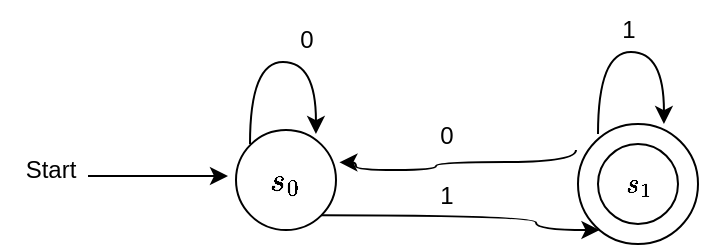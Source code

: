 <mxfile version="22.1.8" type="github">
  <diagram name="Page-1" id="ybzCyzjzrBIjxjXgnPTU">
    <mxGraphModel dx="430" dy="411" grid="1" gridSize="10" guides="1" tooltips="1" connect="1" arrows="1" fold="1" page="1" pageScale="1" pageWidth="827" pageHeight="1169" math="1" shadow="0">
      <root>
        <mxCell id="0" />
        <mxCell id="1" parent="0" />
        <mxCell id="CgL_ZDY28gAJw_bUbSmP-2" value="&lt;font style=&quot;font-size: 14px;&quot;&gt;$$s_0$$&lt;/font&gt;" style="ellipse;whiteSpace=wrap;html=1;aspect=fixed;" vertex="1" parent="1">
          <mxGeometry x="360" y="350" width="50" height="50" as="geometry" />
        </mxCell>
        <mxCell id="CgL_ZDY28gAJw_bUbSmP-4" style="edgeStyle=orthogonalEdgeStyle;rounded=0;orthogonalLoop=1;jettySize=auto;html=1;" edge="1" parent="1">
          <mxGeometry relative="1" as="geometry">
            <mxPoint x="356" y="373" as="targetPoint" />
            <mxPoint x="286" y="373" as="sourcePoint" />
          </mxGeometry>
        </mxCell>
        <mxCell id="CgL_ZDY28gAJw_bUbSmP-3" value="Start" style="text;html=1;align=center;verticalAlign=middle;resizable=0;points=[];autosize=1;strokeColor=none;fillColor=none;" vertex="1" parent="1">
          <mxGeometry x="242" y="355" width="50" height="30" as="geometry" />
        </mxCell>
        <mxCell id="CgL_ZDY28gAJw_bUbSmP-7" value="" style="ellipse;whiteSpace=wrap;html=1;aspect=fixed;" vertex="1" parent="1">
          <mxGeometry x="531" y="347" width="60" height="60" as="geometry" />
        </mxCell>
        <mxCell id="CgL_ZDY28gAJw_bUbSmP-8" value="$$s_1$$" style="ellipse;whiteSpace=wrap;html=1;aspect=fixed;" vertex="1" parent="1">
          <mxGeometry x="541" y="357" width="40" height="40" as="geometry" />
        </mxCell>
        <mxCell id="CgL_ZDY28gAJw_bUbSmP-9" value="1" style="text;html=1;align=center;verticalAlign=middle;resizable=0;points=[];autosize=1;strokeColor=none;fillColor=none;" vertex="1" parent="1">
          <mxGeometry x="450" y="368" width="30" height="30" as="geometry" />
        </mxCell>
        <mxCell id="CgL_ZDY28gAJw_bUbSmP-10" value="" style="curved=1;endArrow=classic;html=1;rounded=0;edgeStyle=orthogonalEdgeStyle;entryX=0.671;entryY=-0.057;entryDx=0;entryDy=0;entryPerimeter=0;exitX=0.2;exitY=0.014;exitDx=0;exitDy=0;exitPerimeter=0;" edge="1" parent="1">
          <mxGeometry width="50" height="50" relative="1" as="geometry">
            <mxPoint x="541" y="352" as="sourcePoint" />
            <mxPoint x="573.97" y="347.03" as="targetPoint" />
            <Array as="points">
              <mxPoint x="541" y="311.02" />
              <mxPoint x="574" y="311.02" />
            </Array>
          </mxGeometry>
        </mxCell>
        <mxCell id="CgL_ZDY28gAJw_bUbSmP-11" value="0" style="text;html=1;align=center;verticalAlign=middle;resizable=0;points=[];autosize=1;strokeColor=none;fillColor=none;" vertex="1" parent="1">
          <mxGeometry x="380" y="290" width="30" height="30" as="geometry" />
        </mxCell>
        <mxCell id="CgL_ZDY28gAJw_bUbSmP-12" value="" style="curved=1;endArrow=classic;html=1;rounded=0;edgeStyle=orthogonalEdgeStyle;entryX=0.671;entryY=-0.057;entryDx=0;entryDy=0;entryPerimeter=0;exitX=0.2;exitY=0.014;exitDx=0;exitDy=0;exitPerimeter=0;" edge="1" parent="1">
          <mxGeometry width="50" height="50" relative="1" as="geometry">
            <mxPoint x="367" y="356.98" as="sourcePoint" />
            <mxPoint x="399.97" y="352.01" as="targetPoint" />
            <Array as="points">
              <mxPoint x="367" y="316" />
              <mxPoint x="400" y="316" />
            </Array>
          </mxGeometry>
        </mxCell>
        <mxCell id="CgL_ZDY28gAJw_bUbSmP-13" value="1" style="text;html=1;align=center;verticalAlign=middle;resizable=0;points=[];autosize=1;strokeColor=none;fillColor=none;" vertex="1" parent="1">
          <mxGeometry x="541" y="285" width="30" height="30" as="geometry" />
        </mxCell>
        <mxCell id="CgL_ZDY28gAJw_bUbSmP-16" value="" style="curved=1;endArrow=classic;html=1;rounded=0;edgeStyle=orthogonalEdgeStyle;exitX=1;exitY=1;exitDx=0;exitDy=0;" edge="1" parent="1" source="CgL_ZDY28gAJw_bUbSmP-2" target="CgL_ZDY28gAJw_bUbSmP-7">
          <mxGeometry width="50" height="50" relative="1" as="geometry">
            <mxPoint x="400" y="399.97" as="sourcePoint" />
            <mxPoint x="510" y="370" as="targetPoint" />
            <Array as="points">
              <mxPoint x="510" y="393" />
              <mxPoint x="510" y="400" />
            </Array>
          </mxGeometry>
        </mxCell>
        <mxCell id="CgL_ZDY28gAJw_bUbSmP-17" value="" style="curved=1;endArrow=classic;html=1;rounded=0;edgeStyle=orthogonalEdgeStyle;entryX=1.034;entryY=0.323;entryDx=0;entryDy=0;entryPerimeter=0;" edge="1" parent="1" target="CgL_ZDY28gAJw_bUbSmP-2">
          <mxGeometry width="50" height="50" relative="1" as="geometry">
            <mxPoint x="530" y="360" as="sourcePoint" />
            <mxPoint x="419.7" y="361.55" as="targetPoint" />
            <Array as="points">
              <mxPoint x="530" y="366" />
              <mxPoint x="460" y="366" />
              <mxPoint x="460" y="370" />
              <mxPoint x="420" y="370" />
              <mxPoint x="420" y="366" />
            </Array>
          </mxGeometry>
        </mxCell>
        <mxCell id="CgL_ZDY28gAJw_bUbSmP-18" value="0" style="text;html=1;align=center;verticalAlign=middle;resizable=0;points=[];autosize=1;strokeColor=none;fillColor=none;" vertex="1" parent="1">
          <mxGeometry x="450" y="338" width="30" height="30" as="geometry" />
        </mxCell>
      </root>
    </mxGraphModel>
  </diagram>
</mxfile>
